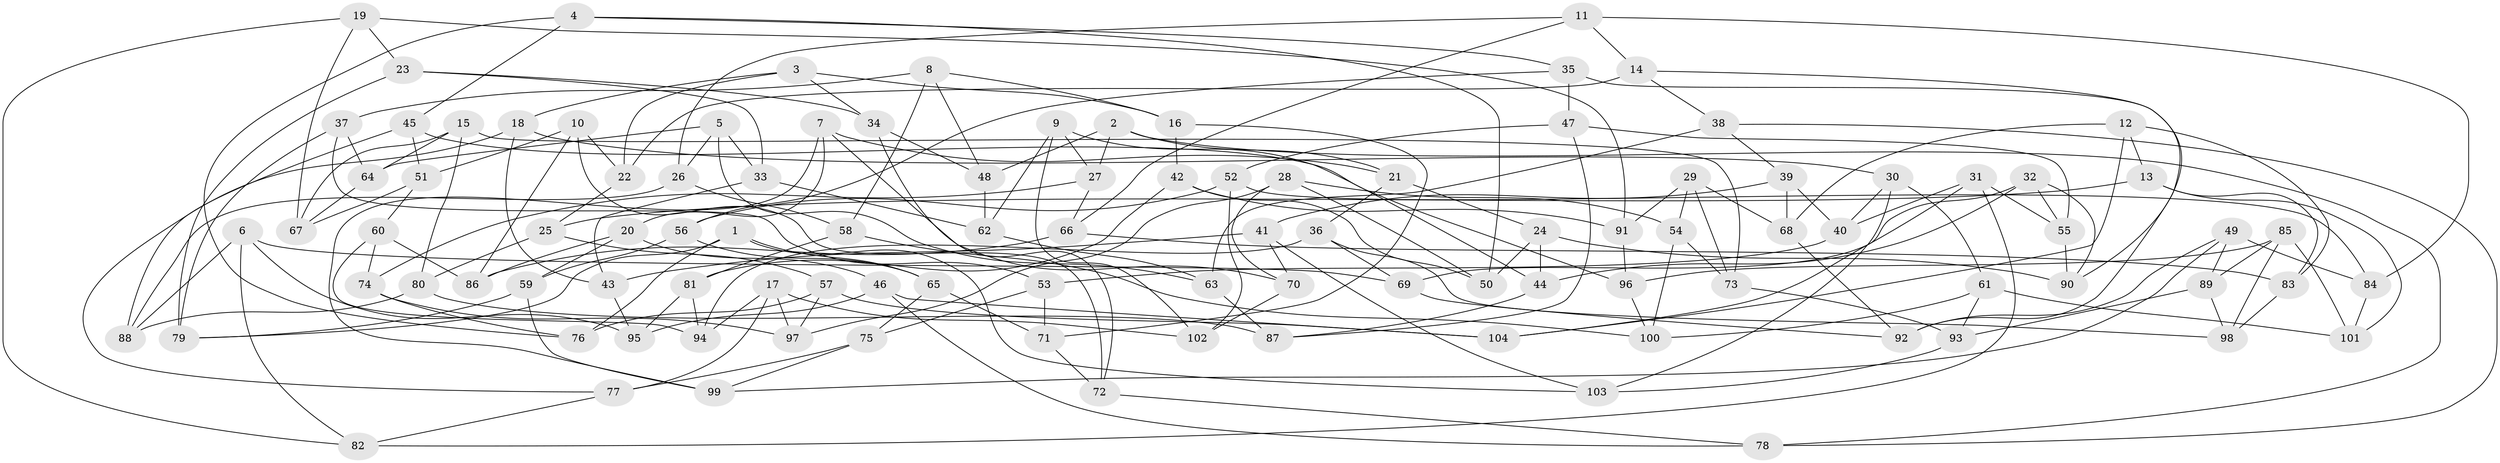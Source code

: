 // Generated by graph-tools (version 1.1) at 2025/03/03/09/25 03:03:07]
// undirected, 104 vertices, 208 edges
graph export_dot {
graph [start="1"]
  node [color=gray90,style=filled];
  1;
  2;
  3;
  4;
  5;
  6;
  7;
  8;
  9;
  10;
  11;
  12;
  13;
  14;
  15;
  16;
  17;
  18;
  19;
  20;
  21;
  22;
  23;
  24;
  25;
  26;
  27;
  28;
  29;
  30;
  31;
  32;
  33;
  34;
  35;
  36;
  37;
  38;
  39;
  40;
  41;
  42;
  43;
  44;
  45;
  46;
  47;
  48;
  49;
  50;
  51;
  52;
  53;
  54;
  55;
  56;
  57;
  58;
  59;
  60;
  61;
  62;
  63;
  64;
  65;
  66;
  67;
  68;
  69;
  70;
  71;
  72;
  73;
  74;
  75;
  76;
  77;
  78;
  79;
  80;
  81;
  82;
  83;
  84;
  85;
  86;
  87;
  88;
  89;
  90;
  91;
  92;
  93;
  94;
  95;
  96;
  97;
  98;
  99;
  100;
  101;
  102;
  103;
  104;
  1 -- 79;
  1 -- 65;
  1 -- 76;
  1 -- 103;
  2 -- 48;
  2 -- 27;
  2 -- 21;
  2 -- 78;
  3 -- 16;
  3 -- 34;
  3 -- 18;
  3 -- 22;
  4 -- 45;
  4 -- 35;
  4 -- 50;
  4 -- 76;
  5 -- 26;
  5 -- 33;
  5 -- 64;
  5 -- 63;
  6 -- 95;
  6 -- 82;
  6 -- 69;
  6 -- 88;
  7 -- 99;
  7 -- 20;
  7 -- 70;
  7 -- 21;
  8 -- 58;
  8 -- 37;
  8 -- 48;
  8 -- 16;
  9 -- 102;
  9 -- 62;
  9 -- 27;
  9 -- 44;
  10 -- 86;
  10 -- 51;
  10 -- 72;
  10 -- 22;
  11 -- 66;
  11 -- 26;
  11 -- 14;
  11 -- 84;
  12 -- 104;
  12 -- 68;
  12 -- 83;
  12 -- 13;
  13 -- 101;
  13 -- 83;
  13 -- 25;
  14 -- 38;
  14 -- 22;
  14 -- 90;
  15 -- 64;
  15 -- 73;
  15 -- 67;
  15 -- 80;
  16 -- 71;
  16 -- 42;
  17 -- 94;
  17 -- 102;
  17 -- 97;
  17 -- 77;
  18 -- 77;
  18 -- 43;
  18 -- 30;
  19 -- 91;
  19 -- 23;
  19 -- 82;
  19 -- 67;
  20 -- 46;
  20 -- 86;
  20 -- 59;
  21 -- 24;
  21 -- 36;
  22 -- 25;
  23 -- 33;
  23 -- 34;
  23 -- 79;
  24 -- 44;
  24 -- 50;
  24 -- 90;
  25 -- 57;
  25 -- 80;
  26 -- 88;
  26 -- 58;
  27 -- 66;
  27 -- 74;
  28 -- 50;
  28 -- 70;
  28 -- 54;
  28 -- 97;
  29 -- 73;
  29 -- 54;
  29 -- 68;
  29 -- 91;
  30 -- 40;
  30 -- 103;
  30 -- 61;
  31 -- 40;
  31 -- 82;
  31 -- 55;
  31 -- 104;
  32 -- 55;
  32 -- 69;
  32 -- 90;
  32 -- 44;
  33 -- 62;
  33 -- 43;
  34 -- 48;
  34 -- 72;
  35 -- 47;
  35 -- 92;
  35 -- 56;
  36 -- 94;
  36 -- 98;
  36 -- 69;
  37 -- 53;
  37 -- 64;
  37 -- 79;
  38 -- 63;
  38 -- 39;
  38 -- 78;
  39 -- 68;
  39 -- 40;
  39 -- 41;
  40 -- 53;
  41 -- 70;
  41 -- 43;
  41 -- 103;
  42 -- 81;
  42 -- 50;
  42 -- 91;
  43 -- 95;
  44 -- 87;
  45 -- 51;
  45 -- 88;
  45 -- 96;
  46 -- 78;
  46 -- 104;
  46 -- 95;
  47 -- 87;
  47 -- 55;
  47 -- 52;
  48 -- 62;
  49 -- 89;
  49 -- 84;
  49 -- 99;
  49 -- 92;
  51 -- 60;
  51 -- 67;
  52 -- 102;
  52 -- 84;
  52 -- 56;
  53 -- 71;
  53 -- 75;
  54 -- 100;
  54 -- 73;
  55 -- 90;
  56 -- 59;
  56 -- 65;
  57 -- 76;
  57 -- 97;
  57 -- 104;
  58 -- 100;
  58 -- 81;
  59 -- 79;
  59 -- 99;
  60 -- 94;
  60 -- 86;
  60 -- 74;
  61 -- 100;
  61 -- 93;
  61 -- 101;
  62 -- 63;
  63 -- 87;
  64 -- 67;
  65 -- 71;
  65 -- 75;
  66 -- 86;
  66 -- 83;
  68 -- 92;
  69 -- 92;
  70 -- 102;
  71 -- 72;
  72 -- 78;
  73 -- 93;
  74 -- 97;
  74 -- 76;
  75 -- 99;
  75 -- 77;
  77 -- 82;
  80 -- 88;
  80 -- 87;
  81 -- 95;
  81 -- 94;
  83 -- 98;
  84 -- 101;
  85 -- 101;
  85 -- 89;
  85 -- 96;
  85 -- 98;
  89 -- 98;
  89 -- 93;
  91 -- 96;
  93 -- 103;
  96 -- 100;
}
